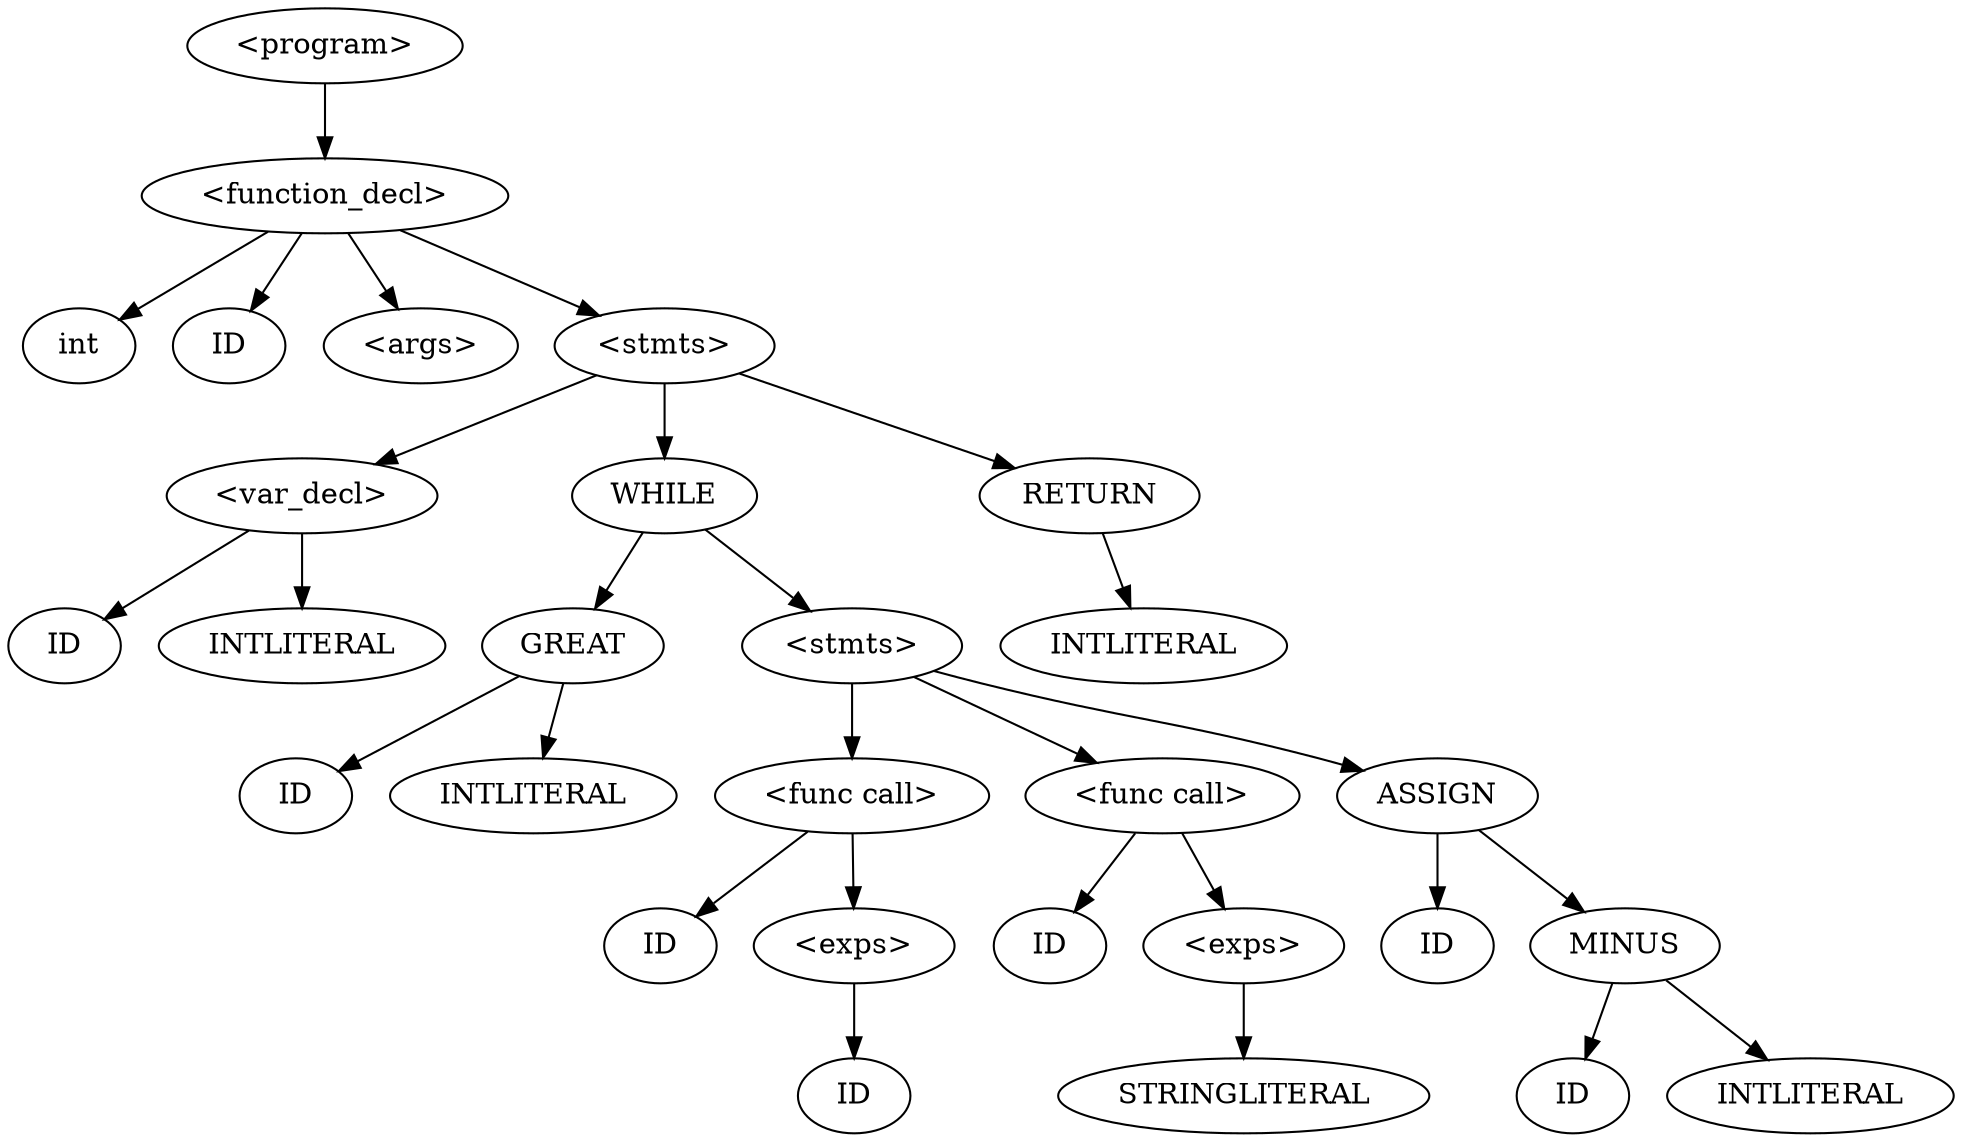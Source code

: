 digraph AST {
node0 [label="<program>",lexeme=""];
node1 [label="<function_decl>",lexeme=""];
node2 [label="int",lexeme=""];
node1 -> node2;
node3 [label="ID",lexeme="main"];
node1 -> node3;
node4 [label="<args>",lexeme=""];
node1 -> node4;
node5 [label="<stmts>",lexeme=""];
node6 [label="<var_decl>",lexeme=""];
node7 [label="ID",lexeme="value"];
node6 -> node7;
node8 [label="INTLITERAL",lexeme="10"];
node6 -> node8;
node5 -> node6;
node9 [label="WHILE",lexeme=""];
node10 [label="GREAT",lexeme=""];
node11 [label="ID",lexeme="value"];
node10 -> node11;
node12 [label="INTLITERAL",lexeme="0"];
node10 -> node12;
node9 -> node10;
node13 [label="<stmts>",lexeme=""];
node14 [label="<func call>",lexeme=""];
node15 [label="ID",lexeme="print_int"];
node14 -> node15;
node16 [label="<exps>",lexeme=""];
node17 [label="ID",lexeme="value"];
node16 -> node17;
node14 -> node16;
node13 -> node14;
node18 [label="<func call>",lexeme=""];
node19 [label="ID",lexeme="print_string"];
node18 -> node19;
node20 [label="<exps>",lexeme=""];
node21 [label="STRINGLITERAL",lexeme="\n"];
node20 -> node21;
node18 -> node20;
node13 -> node18;
node22 [label="ASSIGN",lexeme=""];
node23 [label="ID",lexeme="value"];
node22 -> node23;
node24 [label="MINUS",lexeme=""];
node25 [label="ID",lexeme="value"];
node24 -> node25;
node26 [label="INTLITERAL",lexeme="1"];
node24 -> node26;
node22 -> node24;
node13 -> node22;
node9 -> node13;
node5 -> node9;
node27 [label="RETURN",lexeme=""];
node28 [label="INTLITERAL",lexeme="0"];
node27 -> node28;
node5 -> node27;
node1 -> node5;
node0 -> node1;
}